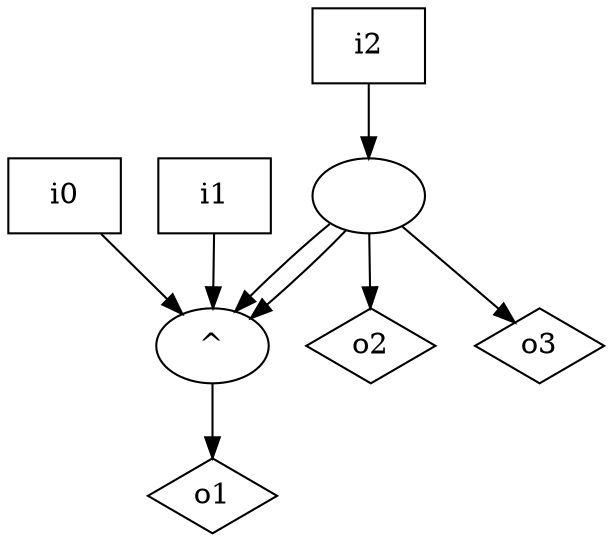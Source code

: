digraph G {
n0 [label="i0",shape="box"];
n1 [label="i1",shape="box"];
n2 [label="i2",shape="box"];
n3 [label="^"];
n4 [label=""];
n5 [label="o1",shape="diamond"];
n6 [label="o2",shape="diamond"];
n7 [label="o3",shape="diamond"];
n0 -> n3
n1 -> n3
n2 -> n4
n3 -> n5
n4 -> n3
n4 -> n3
n4 -> n6
n4 -> n7
}